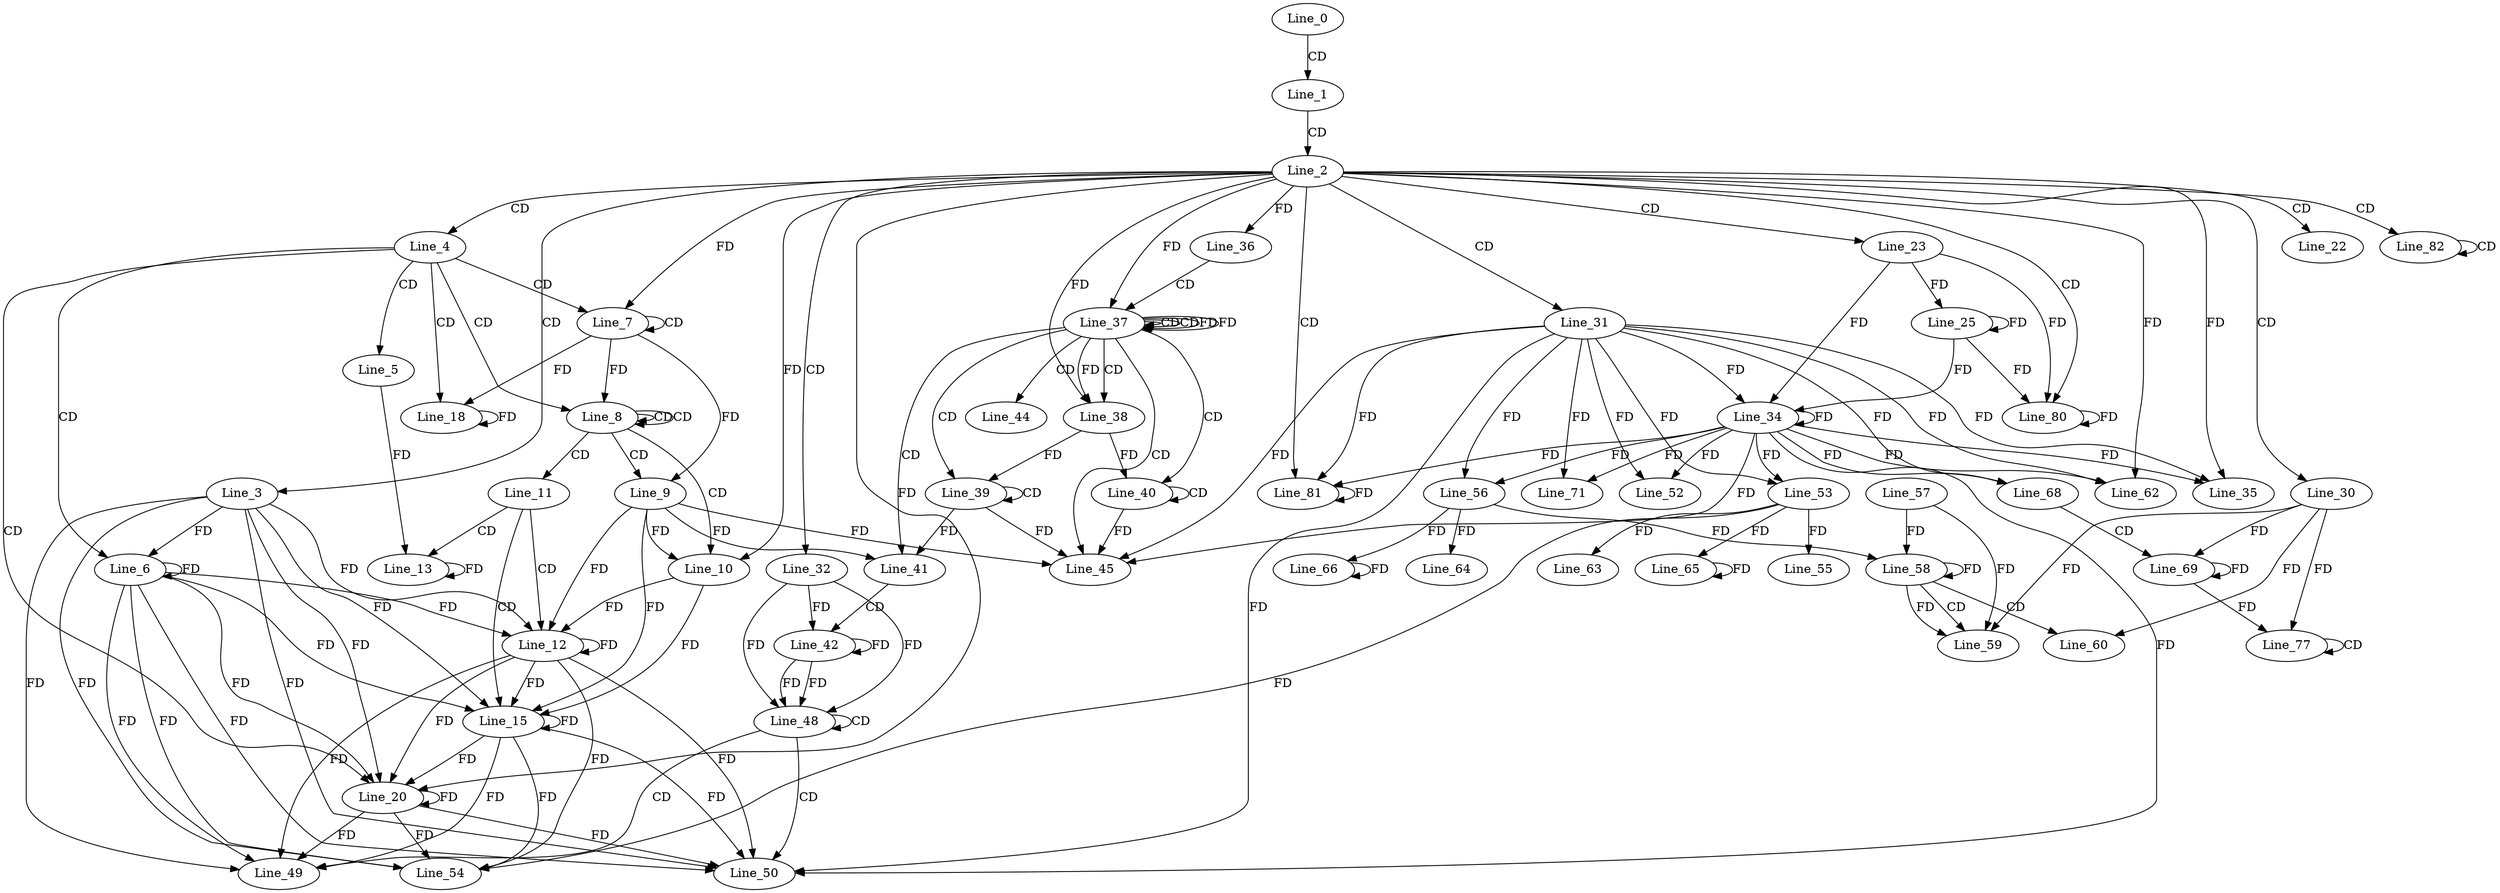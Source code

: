digraph G {
  Line_0;
  Line_1;
  Line_2;
  Line_3;
  Line_4;
  Line_5;
  Line_6;
  Line_7;
  Line_7;
  Line_7;
  Line_8;
  Line_8;
  Line_9;
  Line_9;
  Line_10;
  Line_10;
  Line_11;
  Line_12;
  Line_12;
  Line_12;
  Line_13;
  Line_15;
  Line_15;
  Line_15;
  Line_18;
  Line_20;
  Line_22;
  Line_23;
  Line_25;
  Line_30;
  Line_31;
  Line_32;
  Line_34;
  Line_34;
  Line_35;
  Line_36;
  Line_37;
  Line_37;
  Line_37;
  Line_37;
  Line_38;
  Line_38;
  Line_39;
  Line_39;
  Line_39;
  Line_40;
  Line_40;
  Line_40;
  Line_41;
  Line_41;
  Line_42;
  Line_44;
  Line_45;
  Line_48;
  Line_48;
  Line_49;
  Line_49;
  Line_50;
  Line_50;
  Line_52;
  Line_53;
  Line_53;
  Line_54;
  Line_55;
  Line_56;
  Line_58;
  Line_57;
  Line_58;
  Line_56;
  Line_58;
  Line_59;
  Line_60;
  Line_62;
  Line_62;
  Line_63;
  Line_64;
  Line_65;
  Line_66;
  Line_68;
  Line_69;
  Line_71;
  Line_71;
  Line_77;
  Line_77;
  Line_77;
  Line_80;
  Line_81;
  Line_82;
  Line_82;
  Line_82;
  Line_0 -> Line_1 [ label="CD" ];
  Line_1 -> Line_2 [ label="CD" ];
  Line_2 -> Line_3 [ label="CD" ];
  Line_2 -> Line_4 [ label="CD" ];
  Line_4 -> Line_5 [ label="CD" ];
  Line_4 -> Line_6 [ label="CD" ];
  Line_3 -> Line_6 [ label="FD" ];
  Line_6 -> Line_6 [ label="FD" ];
  Line_4 -> Line_7 [ label="CD" ];
  Line_7 -> Line_7 [ label="CD" ];
  Line_2 -> Line_7 [ label="FD" ];
  Line_4 -> Line_8 [ label="CD" ];
  Line_8 -> Line_8 [ label="CD" ];
  Line_8 -> Line_8 [ label="CD" ];
  Line_7 -> Line_8 [ label="FD" ];
  Line_8 -> Line_9 [ label="CD" ];
  Line_7 -> Line_9 [ label="FD" ];
  Line_8 -> Line_10 [ label="CD" ];
  Line_2 -> Line_10 [ label="FD" ];
  Line_9 -> Line_10 [ label="FD" ];
  Line_8 -> Line_11 [ label="CD" ];
  Line_11 -> Line_12 [ label="CD" ];
  Line_12 -> Line_12 [ label="FD" ];
  Line_3 -> Line_12 [ label="FD" ];
  Line_6 -> Line_12 [ label="FD" ];
  Line_9 -> Line_12 [ label="FD" ];
  Line_10 -> Line_12 [ label="FD" ];
  Line_11 -> Line_13 [ label="CD" ];
  Line_13 -> Line_13 [ label="FD" ];
  Line_5 -> Line_13 [ label="FD" ];
  Line_11 -> Line_15 [ label="CD" ];
  Line_12 -> Line_15 [ label="FD" ];
  Line_15 -> Line_15 [ label="FD" ];
  Line_3 -> Line_15 [ label="FD" ];
  Line_6 -> Line_15 [ label="FD" ];
  Line_9 -> Line_15 [ label="FD" ];
  Line_10 -> Line_15 [ label="FD" ];
  Line_4 -> Line_18 [ label="CD" ];
  Line_7 -> Line_18 [ label="FD" ];
  Line_18 -> Line_18 [ label="FD" ];
  Line_4 -> Line_20 [ label="CD" ];
  Line_12 -> Line_20 [ label="FD" ];
  Line_15 -> Line_20 [ label="FD" ];
  Line_3 -> Line_20 [ label="FD" ];
  Line_6 -> Line_20 [ label="FD" ];
  Line_20 -> Line_20 [ label="FD" ];
  Line_2 -> Line_20 [ label="FD" ];
  Line_2 -> Line_22 [ label="CD" ];
  Line_2 -> Line_23 [ label="CD" ];
  Line_23 -> Line_25 [ label="FD" ];
  Line_25 -> Line_25 [ label="FD" ];
  Line_2 -> Line_30 [ label="CD" ];
  Line_2 -> Line_31 [ label="CD" ];
  Line_2 -> Line_32 [ label="CD" ];
  Line_31 -> Line_34 [ label="FD" ];
  Line_34 -> Line_34 [ label="FD" ];
  Line_23 -> Line_34 [ label="FD" ];
  Line_25 -> Line_34 [ label="FD" ];
  Line_2 -> Line_35 [ label="FD" ];
  Line_31 -> Line_35 [ label="FD" ];
  Line_34 -> Line_35 [ label="FD" ];
  Line_2 -> Line_36 [ label="FD" ];
  Line_36 -> Line_37 [ label="CD" ];
  Line_37 -> Line_37 [ label="CD" ];
  Line_37 -> Line_37 [ label="CD" ];
  Line_2 -> Line_37 [ label="FD" ];
  Line_37 -> Line_37 [ label="FD" ];
  Line_37 -> Line_38 [ label="CD" ];
  Line_2 -> Line_38 [ label="FD" ];
  Line_37 -> Line_38 [ label="FD" ];
  Line_37 -> Line_39 [ label="CD" ];
  Line_39 -> Line_39 [ label="CD" ];
  Line_38 -> Line_39 [ label="FD" ];
  Line_37 -> Line_40 [ label="CD" ];
  Line_40 -> Line_40 [ label="CD" ];
  Line_38 -> Line_40 [ label="FD" ];
  Line_37 -> Line_41 [ label="CD" ];
  Line_39 -> Line_41 [ label="FD" ];
  Line_9 -> Line_41 [ label="FD" ];
  Line_41 -> Line_42 [ label="CD" ];
  Line_42 -> Line_42 [ label="FD" ];
  Line_32 -> Line_42 [ label="FD" ];
  Line_37 -> Line_44 [ label="CD" ];
  Line_37 -> Line_45 [ label="CD" ];
  Line_31 -> Line_45 [ label="FD" ];
  Line_34 -> Line_45 [ label="FD" ];
  Line_39 -> Line_45 [ label="FD" ];
  Line_9 -> Line_45 [ label="FD" ];
  Line_40 -> Line_45 [ label="FD" ];
  Line_42 -> Line_48 [ label="FD" ];
  Line_32 -> Line_48 [ label="FD" ];
  Line_48 -> Line_48 [ label="CD" ];
  Line_42 -> Line_48 [ label="FD" ];
  Line_32 -> Line_48 [ label="FD" ];
  Line_48 -> Line_49 [ label="CD" ];
  Line_12 -> Line_49 [ label="FD" ];
  Line_15 -> Line_49 [ label="FD" ];
  Line_3 -> Line_49 [ label="FD" ];
  Line_6 -> Line_49 [ label="FD" ];
  Line_20 -> Line_49 [ label="FD" ];
  Line_48 -> Line_50 [ label="CD" ];
  Line_31 -> Line_50 [ label="FD" ];
  Line_34 -> Line_50 [ label="FD" ];
  Line_12 -> Line_50 [ label="FD" ];
  Line_15 -> Line_50 [ label="FD" ];
  Line_3 -> Line_50 [ label="FD" ];
  Line_6 -> Line_50 [ label="FD" ];
  Line_20 -> Line_50 [ label="FD" ];
  Line_31 -> Line_52 [ label="FD" ];
  Line_34 -> Line_52 [ label="FD" ];
  Line_31 -> Line_53 [ label="FD" ];
  Line_34 -> Line_53 [ label="FD" ];
  Line_53 -> Line_54 [ label="FD" ];
  Line_12 -> Line_54 [ label="FD" ];
  Line_15 -> Line_54 [ label="FD" ];
  Line_3 -> Line_54 [ label="FD" ];
  Line_6 -> Line_54 [ label="FD" ];
  Line_20 -> Line_54 [ label="FD" ];
  Line_53 -> Line_55 [ label="FD" ];
  Line_31 -> Line_56 [ label="FD" ];
  Line_34 -> Line_56 [ label="FD" ];
  Line_58 -> Line_58 [ label="FD" ];
  Line_57 -> Line_58 [ label="FD" ];
  Line_56 -> Line_58 [ label="FD" ];
  Line_58 -> Line_59 [ label="CD" ];
  Line_30 -> Line_59 [ label="FD" ];
  Line_58 -> Line_59 [ label="FD" ];
  Line_57 -> Line_59 [ label="FD" ];
  Line_58 -> Line_60 [ label="CD" ];
  Line_30 -> Line_60 [ label="FD" ];
  Line_2 -> Line_62 [ label="FD" ];
  Line_31 -> Line_62 [ label="FD" ];
  Line_34 -> Line_62 [ label="FD" ];
  Line_53 -> Line_63 [ label="FD" ];
  Line_56 -> Line_64 [ label="FD" ];
  Line_53 -> Line_65 [ label="FD" ];
  Line_65 -> Line_65 [ label="FD" ];
  Line_56 -> Line_66 [ label="FD" ];
  Line_66 -> Line_66 [ label="FD" ];
  Line_31 -> Line_68 [ label="FD" ];
  Line_34 -> Line_68 [ label="FD" ];
  Line_68 -> Line_69 [ label="CD" ];
  Line_30 -> Line_69 [ label="FD" ];
  Line_69 -> Line_69 [ label="FD" ];
  Line_31 -> Line_71 [ label="FD" ];
  Line_34 -> Line_71 [ label="FD" ];
  Line_77 -> Line_77 [ label="CD" ];
  Line_30 -> Line_77 [ label="FD" ];
  Line_69 -> Line_77 [ label="FD" ];
  Line_2 -> Line_80 [ label="CD" ];
  Line_23 -> Line_80 [ label="FD" ];
  Line_25 -> Line_80 [ label="FD" ];
  Line_80 -> Line_80 [ label="FD" ];
  Line_2 -> Line_81 [ label="CD" ];
  Line_31 -> Line_81 [ label="FD" ];
  Line_34 -> Line_81 [ label="FD" ];
  Line_81 -> Line_81 [ label="FD" ];
  Line_2 -> Line_82 [ label="CD" ];
  Line_82 -> Line_82 [ label="CD" ];
  Line_37 -> Line_37 [ label="FD" ];
}
